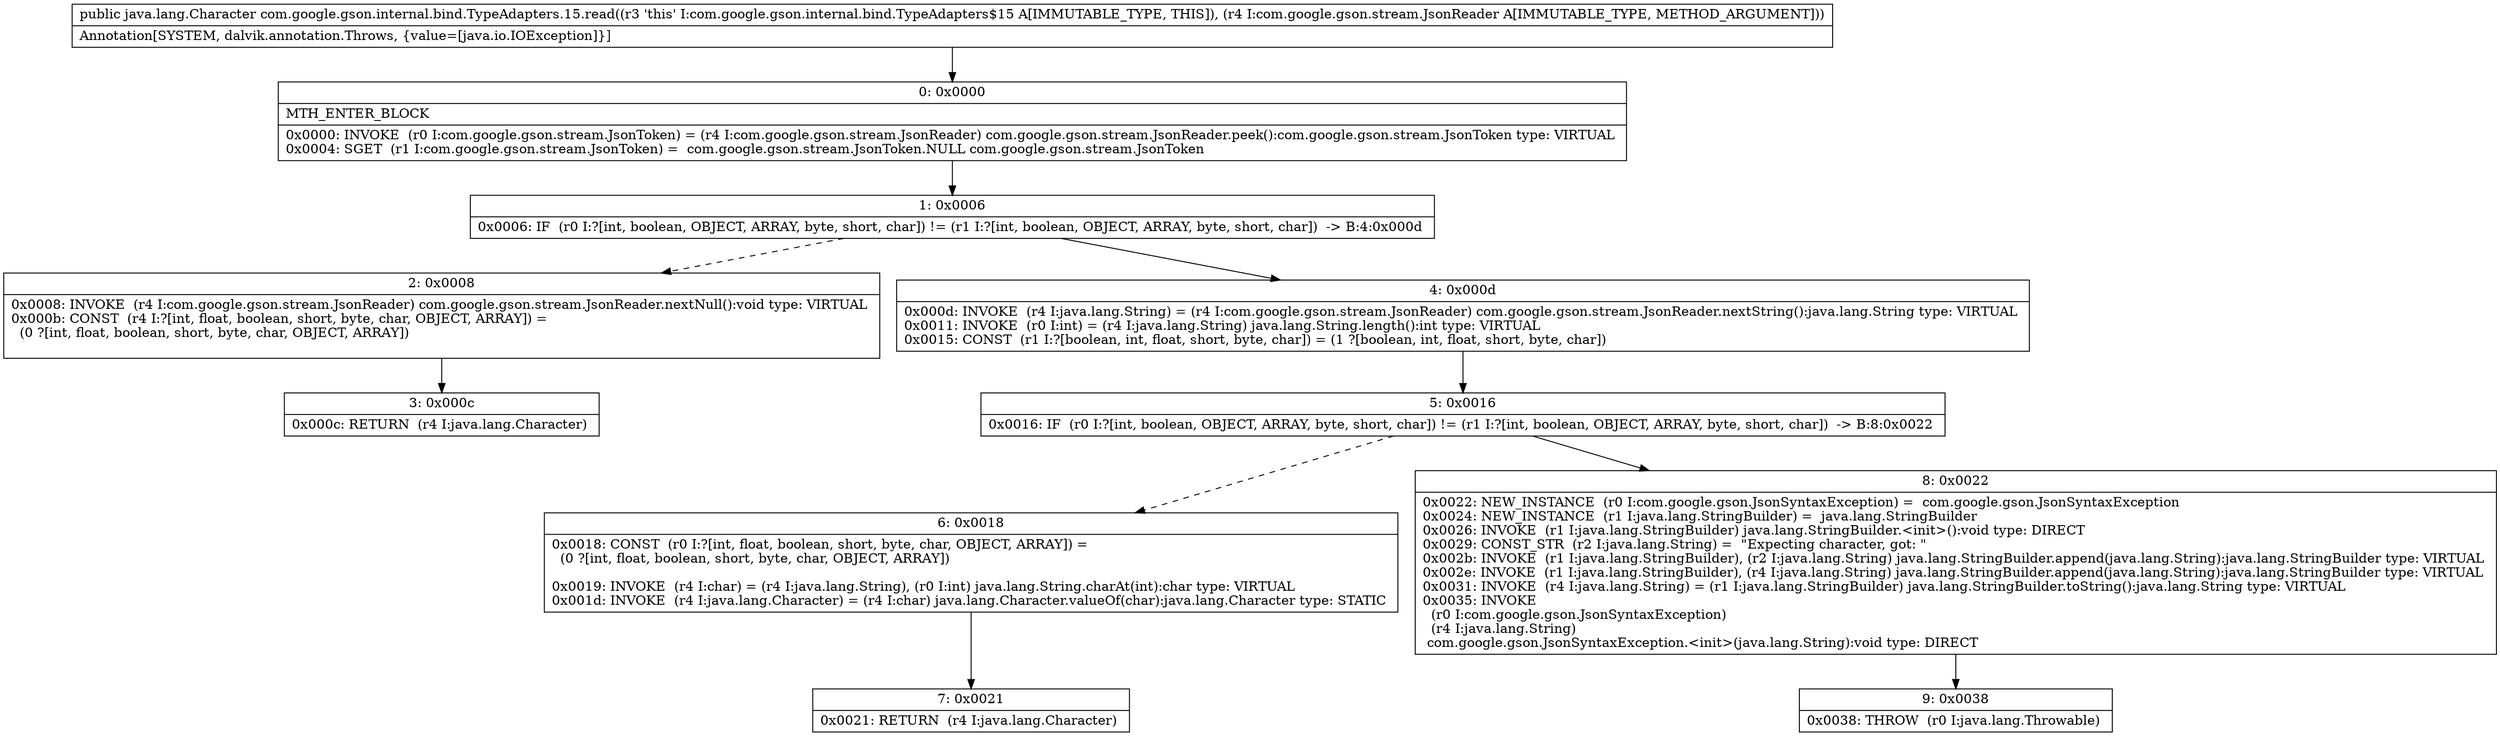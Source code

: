digraph "CFG forcom.google.gson.internal.bind.TypeAdapters.15.read(Lcom\/google\/gson\/stream\/JsonReader;)Ljava\/lang\/Character;" {
Node_0 [shape=record,label="{0\:\ 0x0000|MTH_ENTER_BLOCK\l|0x0000: INVOKE  (r0 I:com.google.gson.stream.JsonToken) = (r4 I:com.google.gson.stream.JsonReader) com.google.gson.stream.JsonReader.peek():com.google.gson.stream.JsonToken type: VIRTUAL \l0x0004: SGET  (r1 I:com.google.gson.stream.JsonToken) =  com.google.gson.stream.JsonToken.NULL com.google.gson.stream.JsonToken \l}"];
Node_1 [shape=record,label="{1\:\ 0x0006|0x0006: IF  (r0 I:?[int, boolean, OBJECT, ARRAY, byte, short, char]) != (r1 I:?[int, boolean, OBJECT, ARRAY, byte, short, char])  \-\> B:4:0x000d \l}"];
Node_2 [shape=record,label="{2\:\ 0x0008|0x0008: INVOKE  (r4 I:com.google.gson.stream.JsonReader) com.google.gson.stream.JsonReader.nextNull():void type: VIRTUAL \l0x000b: CONST  (r4 I:?[int, float, boolean, short, byte, char, OBJECT, ARRAY]) = \l  (0 ?[int, float, boolean, short, byte, char, OBJECT, ARRAY])\l \l}"];
Node_3 [shape=record,label="{3\:\ 0x000c|0x000c: RETURN  (r4 I:java.lang.Character) \l}"];
Node_4 [shape=record,label="{4\:\ 0x000d|0x000d: INVOKE  (r4 I:java.lang.String) = (r4 I:com.google.gson.stream.JsonReader) com.google.gson.stream.JsonReader.nextString():java.lang.String type: VIRTUAL \l0x0011: INVOKE  (r0 I:int) = (r4 I:java.lang.String) java.lang.String.length():int type: VIRTUAL \l0x0015: CONST  (r1 I:?[boolean, int, float, short, byte, char]) = (1 ?[boolean, int, float, short, byte, char]) \l}"];
Node_5 [shape=record,label="{5\:\ 0x0016|0x0016: IF  (r0 I:?[int, boolean, OBJECT, ARRAY, byte, short, char]) != (r1 I:?[int, boolean, OBJECT, ARRAY, byte, short, char])  \-\> B:8:0x0022 \l}"];
Node_6 [shape=record,label="{6\:\ 0x0018|0x0018: CONST  (r0 I:?[int, float, boolean, short, byte, char, OBJECT, ARRAY]) = \l  (0 ?[int, float, boolean, short, byte, char, OBJECT, ARRAY])\l \l0x0019: INVOKE  (r4 I:char) = (r4 I:java.lang.String), (r0 I:int) java.lang.String.charAt(int):char type: VIRTUAL \l0x001d: INVOKE  (r4 I:java.lang.Character) = (r4 I:char) java.lang.Character.valueOf(char):java.lang.Character type: STATIC \l}"];
Node_7 [shape=record,label="{7\:\ 0x0021|0x0021: RETURN  (r4 I:java.lang.Character) \l}"];
Node_8 [shape=record,label="{8\:\ 0x0022|0x0022: NEW_INSTANCE  (r0 I:com.google.gson.JsonSyntaxException) =  com.google.gson.JsonSyntaxException \l0x0024: NEW_INSTANCE  (r1 I:java.lang.StringBuilder) =  java.lang.StringBuilder \l0x0026: INVOKE  (r1 I:java.lang.StringBuilder) java.lang.StringBuilder.\<init\>():void type: DIRECT \l0x0029: CONST_STR  (r2 I:java.lang.String) =  \"Expecting character, got: \" \l0x002b: INVOKE  (r1 I:java.lang.StringBuilder), (r2 I:java.lang.String) java.lang.StringBuilder.append(java.lang.String):java.lang.StringBuilder type: VIRTUAL \l0x002e: INVOKE  (r1 I:java.lang.StringBuilder), (r4 I:java.lang.String) java.lang.StringBuilder.append(java.lang.String):java.lang.StringBuilder type: VIRTUAL \l0x0031: INVOKE  (r4 I:java.lang.String) = (r1 I:java.lang.StringBuilder) java.lang.StringBuilder.toString():java.lang.String type: VIRTUAL \l0x0035: INVOKE  \l  (r0 I:com.google.gson.JsonSyntaxException)\l  (r4 I:java.lang.String)\l com.google.gson.JsonSyntaxException.\<init\>(java.lang.String):void type: DIRECT \l}"];
Node_9 [shape=record,label="{9\:\ 0x0038|0x0038: THROW  (r0 I:java.lang.Throwable) \l}"];
MethodNode[shape=record,label="{public java.lang.Character com.google.gson.internal.bind.TypeAdapters.15.read((r3 'this' I:com.google.gson.internal.bind.TypeAdapters$15 A[IMMUTABLE_TYPE, THIS]), (r4 I:com.google.gson.stream.JsonReader A[IMMUTABLE_TYPE, METHOD_ARGUMENT]))  | Annotation[SYSTEM, dalvik.annotation.Throws, \{value=[java.io.IOException]\}]\l}"];
MethodNode -> Node_0;
Node_0 -> Node_1;
Node_1 -> Node_2[style=dashed];
Node_1 -> Node_4;
Node_2 -> Node_3;
Node_4 -> Node_5;
Node_5 -> Node_6[style=dashed];
Node_5 -> Node_8;
Node_6 -> Node_7;
Node_8 -> Node_9;
}

